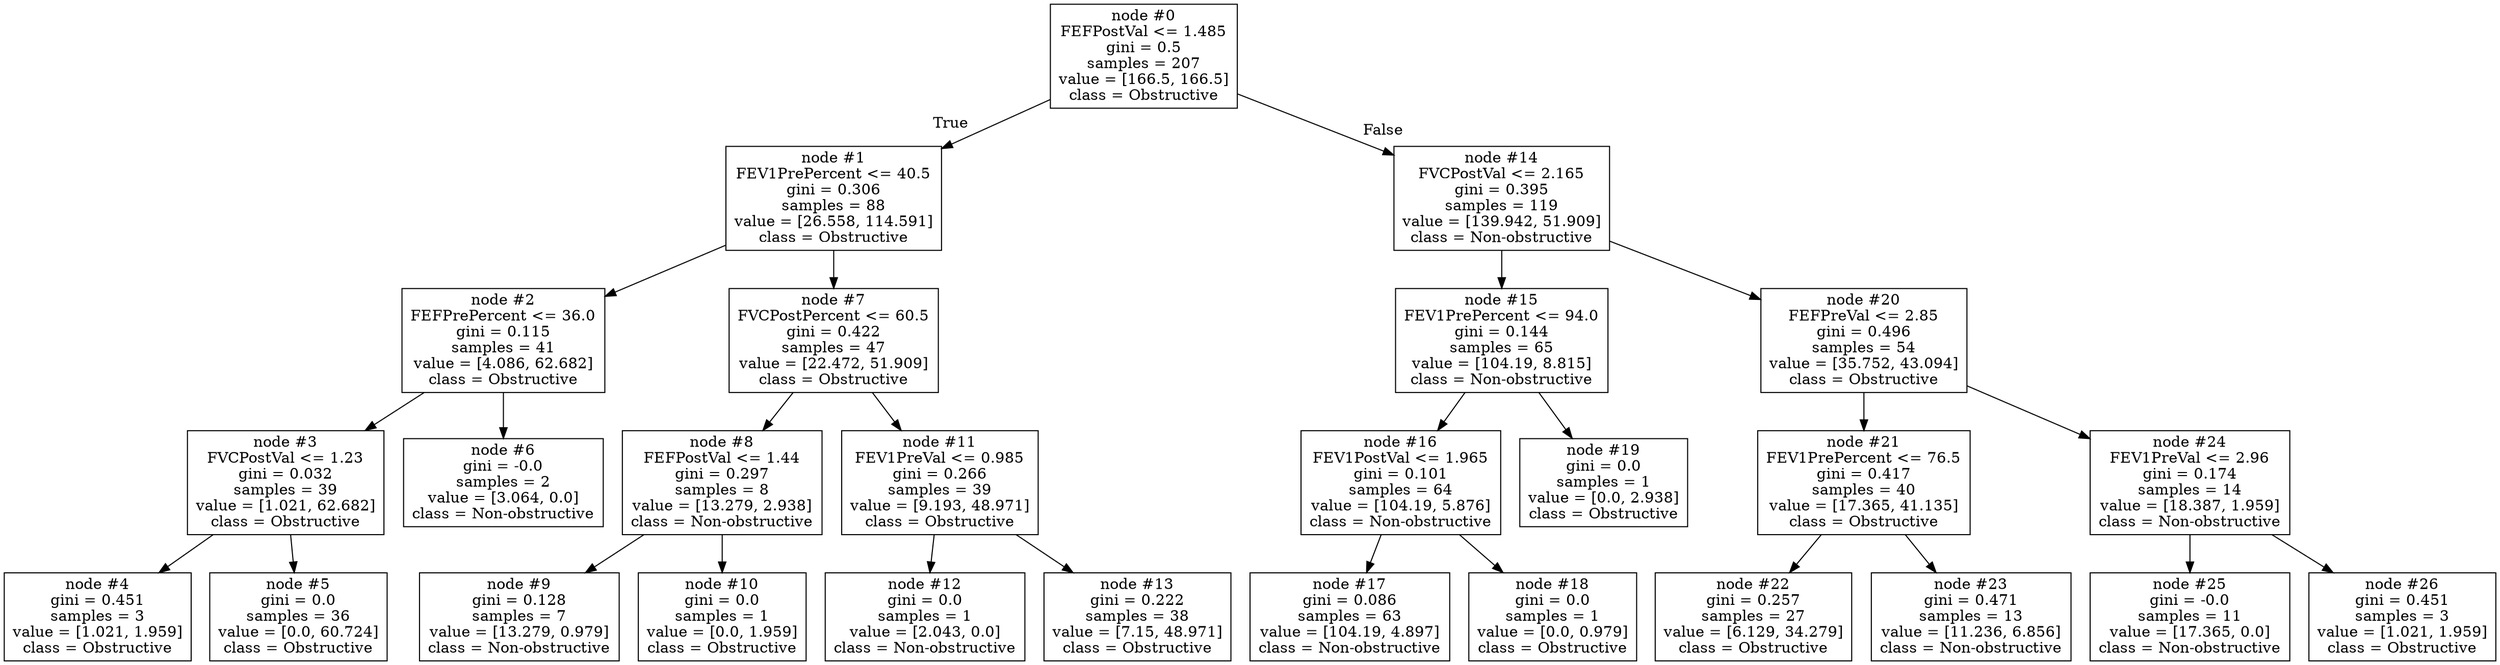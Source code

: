 digraph Tree {
node [shape=box] ;
0 [label="node #0\nFEFPostVal <= 1.485\ngini = 0.5\nsamples = 207\nvalue = [166.5, 166.5]\nclass = Obstructive"] ;
1 [label="node #1\nFEV1PrePercent <= 40.5\ngini = 0.306\nsamples = 88\nvalue = [26.558, 114.591]\nclass = Obstructive"] ;
0 -> 1 [labeldistance=2.5, labelangle=45, headlabel="True"] ;
2 [label="node #2\nFEFPrePercent <= 36.0\ngini = 0.115\nsamples = 41\nvalue = [4.086, 62.682]\nclass = Obstructive"] ;
1 -> 2 ;
3 [label="node #3\nFVCPostVal <= 1.23\ngini = 0.032\nsamples = 39\nvalue = [1.021, 62.682]\nclass = Obstructive"] ;
2 -> 3 ;
4 [label="node #4\ngini = 0.451\nsamples = 3\nvalue = [1.021, 1.959]\nclass = Obstructive"] ;
3 -> 4 ;
5 [label="node #5\ngini = 0.0\nsamples = 36\nvalue = [0.0, 60.724]\nclass = Obstructive"] ;
3 -> 5 ;
6 [label="node #6\ngini = -0.0\nsamples = 2\nvalue = [3.064, 0.0]\nclass = Non-obstructive"] ;
2 -> 6 ;
7 [label="node #7\nFVCPostPercent <= 60.5\ngini = 0.422\nsamples = 47\nvalue = [22.472, 51.909]\nclass = Obstructive"] ;
1 -> 7 ;
8 [label="node #8\nFEFPostVal <= 1.44\ngini = 0.297\nsamples = 8\nvalue = [13.279, 2.938]\nclass = Non-obstructive"] ;
7 -> 8 ;
9 [label="node #9\ngini = 0.128\nsamples = 7\nvalue = [13.279, 0.979]\nclass = Non-obstructive"] ;
8 -> 9 ;
10 [label="node #10\ngini = 0.0\nsamples = 1\nvalue = [0.0, 1.959]\nclass = Obstructive"] ;
8 -> 10 ;
11 [label="node #11\nFEV1PreVal <= 0.985\ngini = 0.266\nsamples = 39\nvalue = [9.193, 48.971]\nclass = Obstructive"] ;
7 -> 11 ;
12 [label="node #12\ngini = 0.0\nsamples = 1\nvalue = [2.043, 0.0]\nclass = Non-obstructive"] ;
11 -> 12 ;
13 [label="node #13\ngini = 0.222\nsamples = 38\nvalue = [7.15, 48.971]\nclass = Obstructive"] ;
11 -> 13 ;
14 [label="node #14\nFVCPostVal <= 2.165\ngini = 0.395\nsamples = 119\nvalue = [139.942, 51.909]\nclass = Non-obstructive"] ;
0 -> 14 [labeldistance=2.5, labelangle=-45, headlabel="False"] ;
15 [label="node #15\nFEV1PrePercent <= 94.0\ngini = 0.144\nsamples = 65\nvalue = [104.19, 8.815]\nclass = Non-obstructive"] ;
14 -> 15 ;
16 [label="node #16\nFEV1PostVal <= 1.965\ngini = 0.101\nsamples = 64\nvalue = [104.19, 5.876]\nclass = Non-obstructive"] ;
15 -> 16 ;
17 [label="node #17\ngini = 0.086\nsamples = 63\nvalue = [104.19, 4.897]\nclass = Non-obstructive"] ;
16 -> 17 ;
18 [label="node #18\ngini = 0.0\nsamples = 1\nvalue = [0.0, 0.979]\nclass = Obstructive"] ;
16 -> 18 ;
19 [label="node #19\ngini = 0.0\nsamples = 1\nvalue = [0.0, 2.938]\nclass = Obstructive"] ;
15 -> 19 ;
20 [label="node #20\nFEFPreVal <= 2.85\ngini = 0.496\nsamples = 54\nvalue = [35.752, 43.094]\nclass = Obstructive"] ;
14 -> 20 ;
21 [label="node #21\nFEV1PrePercent <= 76.5\ngini = 0.417\nsamples = 40\nvalue = [17.365, 41.135]\nclass = Obstructive"] ;
20 -> 21 ;
22 [label="node #22\ngini = 0.257\nsamples = 27\nvalue = [6.129, 34.279]\nclass = Obstructive"] ;
21 -> 22 ;
23 [label="node #23\ngini = 0.471\nsamples = 13\nvalue = [11.236, 6.856]\nclass = Non-obstructive"] ;
21 -> 23 ;
24 [label="node #24\nFEV1PreVal <= 2.96\ngini = 0.174\nsamples = 14\nvalue = [18.387, 1.959]\nclass = Non-obstructive"] ;
20 -> 24 ;
25 [label="node #25\ngini = -0.0\nsamples = 11\nvalue = [17.365, 0.0]\nclass = Non-obstructive"] ;
24 -> 25 ;
26 [label="node #26\ngini = 0.451\nsamples = 3\nvalue = [1.021, 1.959]\nclass = Obstructive"] ;
24 -> 26 ;
}